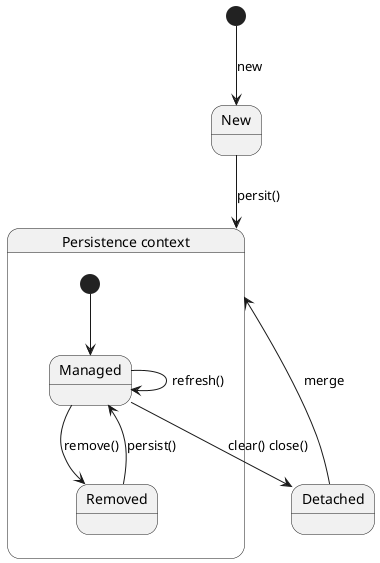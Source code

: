 @startuml

state "New" as New

state "Persistence context" as Persisted {
  state "Managed" as Managed
  state "Removed" as Removed
  [*] --> Managed
  Managed --> Managed : refresh()
  Managed --> Removed : remove()
  Removed --> Managed : persist()
 }

 [*] --> New : new
 New --> Persisted : persit()
 Detached --> Persisted : merge
 Managed --> Detached : clear() close()

@enduml